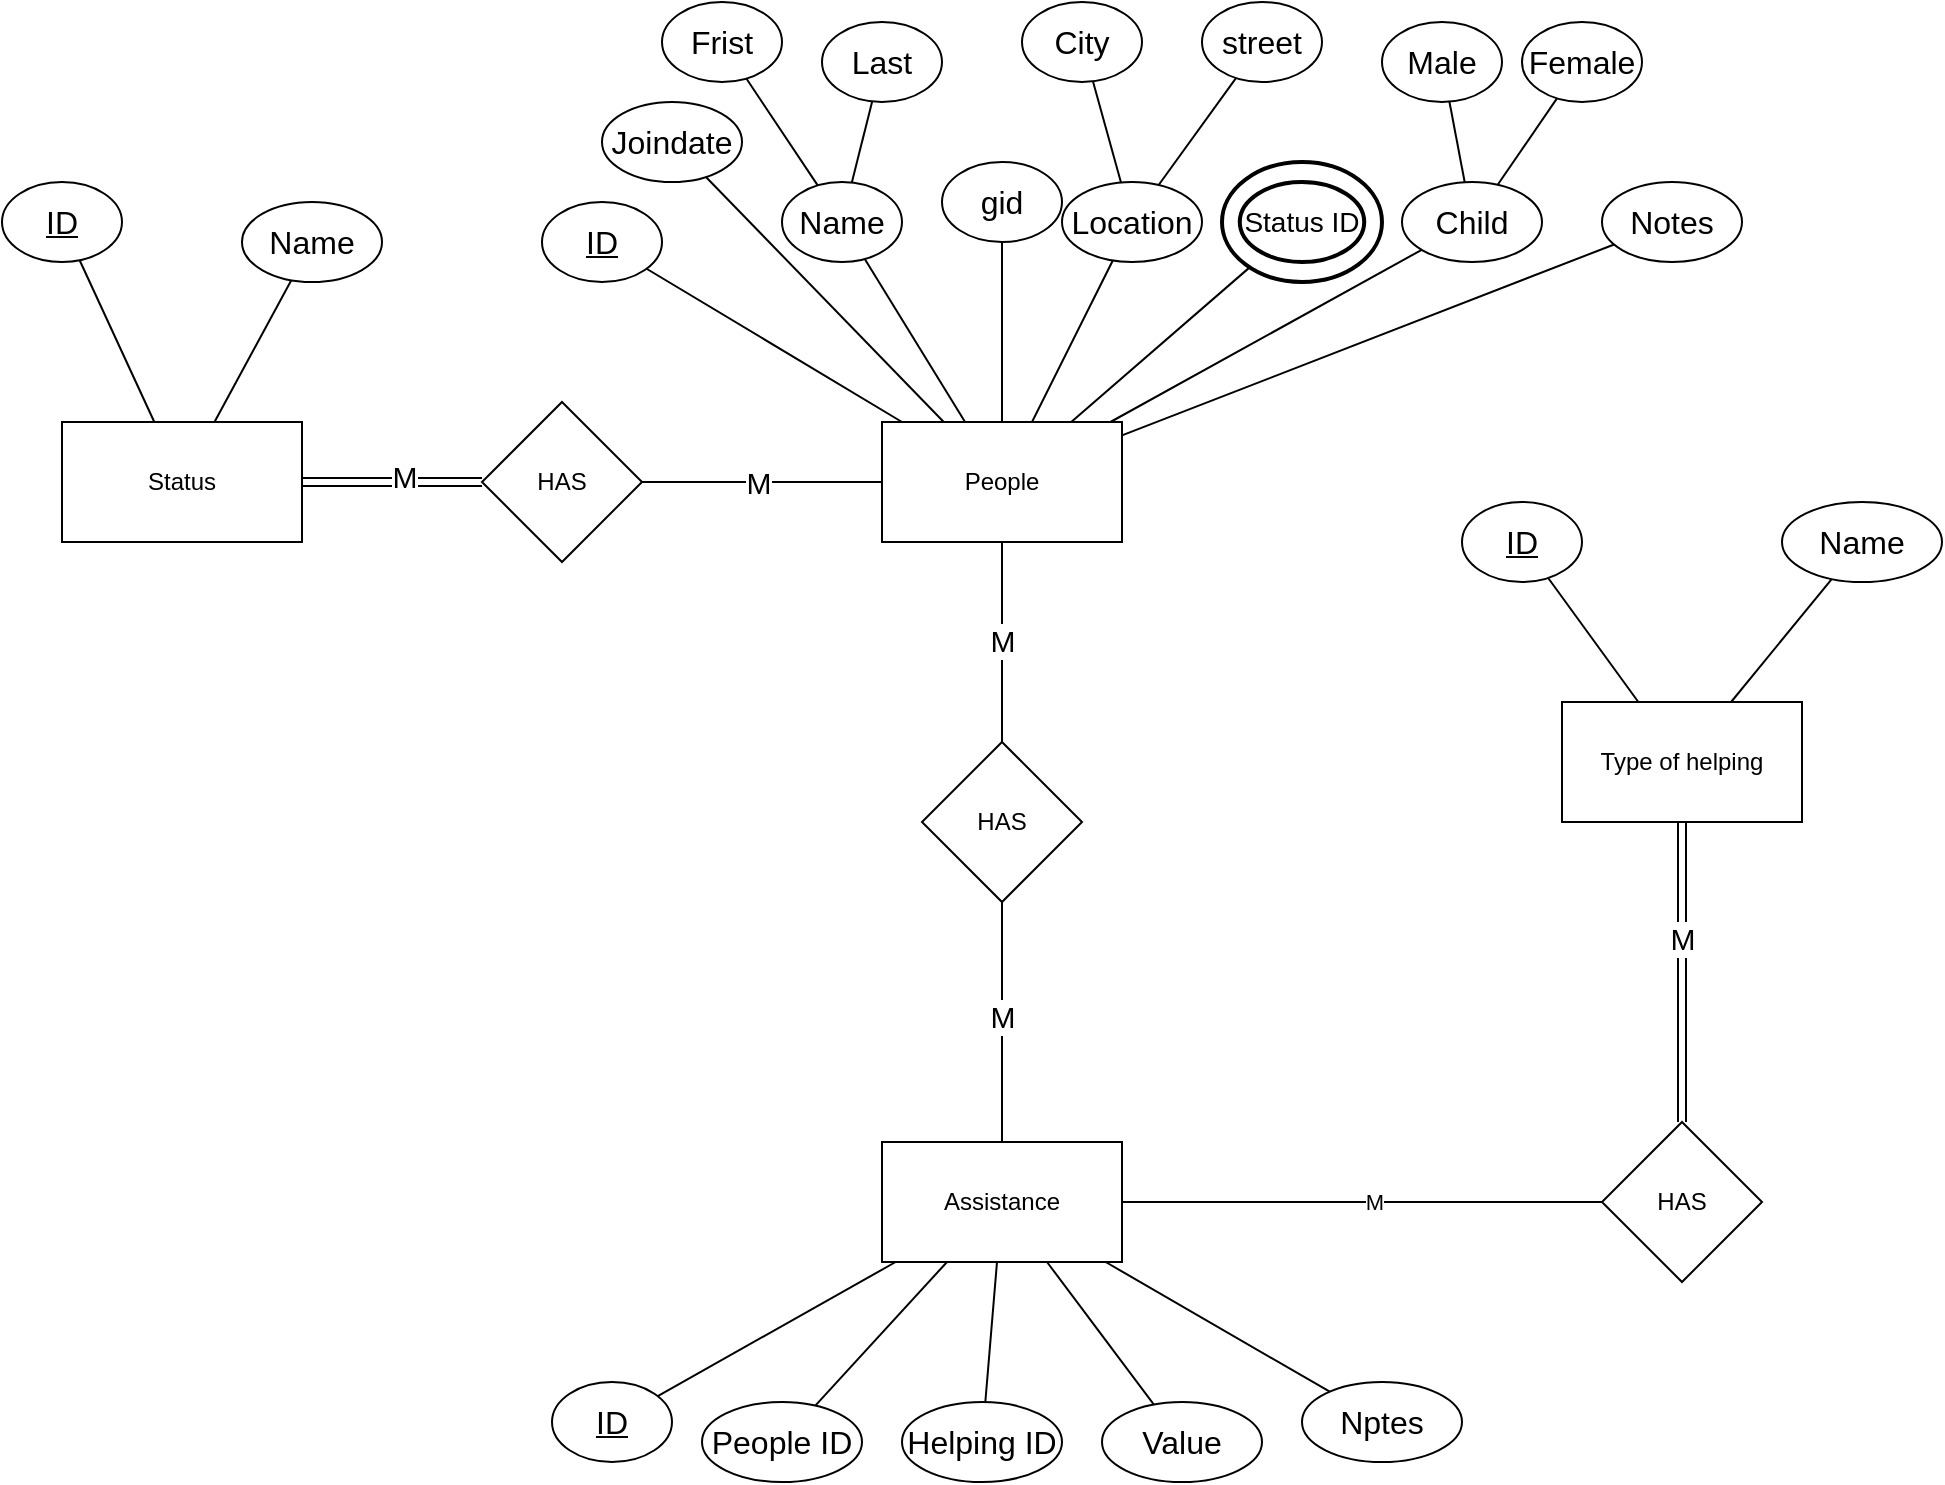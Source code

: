 <mxfile version="26.0.4">
  <diagram name="Page-1" id="3iMmzcl62ppbSr7Xm_OW">
    <mxGraphModel dx="1644" dy="828" grid="1" gridSize="10" guides="1" tooltips="1" connect="1" arrows="1" fold="1" page="1" pageScale="1" pageWidth="850" pageHeight="1100" math="0" shadow="0">
      <root>
        <mxCell id="0" />
        <mxCell id="1" parent="0" />
        <mxCell id="lTtLDGQLzRc-kAf-tpgz-1" value="People" style="rounded=0;whiteSpace=wrap;html=1;" parent="1" vertex="1">
          <mxGeometry x="180" y="230" width="120" height="60" as="geometry" />
        </mxCell>
        <mxCell id="lTtLDGQLzRc-kAf-tpgz-2" value="&lt;font style=&quot;font-size: 16px;&quot;&gt;&lt;u&gt;ID&lt;/u&gt;&lt;/font&gt;" style="ellipse;whiteSpace=wrap;html=1;" parent="1" vertex="1">
          <mxGeometry x="10" y="120" width="60" height="40" as="geometry" />
        </mxCell>
        <mxCell id="lTtLDGQLzRc-kAf-tpgz-3" value="&lt;font style=&quot;font-size: 16px;&quot;&gt;Name&lt;/font&gt;" style="ellipse;whiteSpace=wrap;html=1;" parent="1" vertex="1">
          <mxGeometry x="130" y="110" width="60" height="40" as="geometry" />
        </mxCell>
        <mxCell id="lTtLDGQLzRc-kAf-tpgz-4" value="&lt;font style=&quot;font-size: 16px;&quot;&gt;Last&lt;/font&gt;" style="ellipse;whiteSpace=wrap;html=1;" parent="1" vertex="1">
          <mxGeometry x="150" y="30" width="60" height="40" as="geometry" />
        </mxCell>
        <mxCell id="lTtLDGQLzRc-kAf-tpgz-5" value="&lt;font style=&quot;font-size: 16px;&quot;&gt;Frist&lt;/font&gt;" style="ellipse;whiteSpace=wrap;html=1;" parent="1" vertex="1">
          <mxGeometry x="70" y="20" width="60" height="40" as="geometry" />
        </mxCell>
        <mxCell id="lTtLDGQLzRc-kAf-tpgz-6" value="&lt;font style=&quot;font-size: 16px;&quot;&gt;gid&lt;/font&gt;" style="ellipse;whiteSpace=wrap;html=1;" parent="1" vertex="1">
          <mxGeometry x="210" y="100" width="60" height="40" as="geometry" />
        </mxCell>
        <mxCell id="lTtLDGQLzRc-kAf-tpgz-7" value="&lt;font style=&quot;font-size: 16px;&quot;&gt;Location&lt;/font&gt;" style="ellipse;whiteSpace=wrap;html=1;" parent="1" vertex="1">
          <mxGeometry x="270" y="110" width="70" height="40" as="geometry" />
        </mxCell>
        <mxCell id="lTtLDGQLzRc-kAf-tpgz-8" value="&lt;font style=&quot;font-size: 16px;&quot;&gt;City&lt;/font&gt;" style="ellipse;whiteSpace=wrap;html=1;" parent="1" vertex="1">
          <mxGeometry x="250" y="20" width="60" height="40" as="geometry" />
        </mxCell>
        <mxCell id="lTtLDGQLzRc-kAf-tpgz-9" value="&lt;font style=&quot;font-size: 16px;&quot;&gt;street&lt;/font&gt;" style="ellipse;whiteSpace=wrap;html=1;" parent="1" vertex="1">
          <mxGeometry x="340" y="20" width="60" height="40" as="geometry" />
        </mxCell>
        <mxCell id="lTtLDGQLzRc-kAf-tpgz-10" value="&lt;span style=&quot;font-size: 16px;&quot;&gt;Child&lt;/span&gt;" style="ellipse;whiteSpace=wrap;html=1;" parent="1" vertex="1">
          <mxGeometry x="440" y="110" width="70" height="40" as="geometry" />
        </mxCell>
        <mxCell id="lTtLDGQLzRc-kAf-tpgz-12" value="&lt;font style=&quot;font-size: 16px;&quot;&gt;Male&lt;/font&gt;" style="ellipse;whiteSpace=wrap;html=1;" parent="1" vertex="1">
          <mxGeometry x="430" y="30" width="60" height="40" as="geometry" />
        </mxCell>
        <mxCell id="lTtLDGQLzRc-kAf-tpgz-13" value="&lt;font style=&quot;font-size: 16px;&quot;&gt;Female&lt;/font&gt;" style="ellipse;whiteSpace=wrap;html=1;" parent="1" vertex="1">
          <mxGeometry x="500" y="30" width="60" height="40" as="geometry" />
        </mxCell>
        <mxCell id="lTtLDGQLzRc-kAf-tpgz-15" value="&lt;font style=&quot;font-size: 16px;&quot;&gt;Notes&lt;/font&gt;" style="ellipse;whiteSpace=wrap;html=1;" parent="1" vertex="1">
          <mxGeometry x="540" y="110" width="70" height="40" as="geometry" />
        </mxCell>
        <mxCell id="lTtLDGQLzRc-kAf-tpgz-16" value="&lt;font style=&quot;font-size: 16px;&quot;&gt;Joindate&lt;/font&gt;" style="ellipse;whiteSpace=wrap;html=1;" parent="1" vertex="1">
          <mxGeometry x="40" y="70" width="70" height="40" as="geometry" />
        </mxCell>
        <mxCell id="lTtLDGQLzRc-kAf-tpgz-17" value="" style="endArrow=none;html=1;rounded=0;" parent="1" source="lTtLDGQLzRc-kAf-tpgz-1" target="lTtLDGQLzRc-kAf-tpgz-2" edge="1">
          <mxGeometry width="50" height="50" relative="1" as="geometry">
            <mxPoint x="180" y="440" as="sourcePoint" />
            <mxPoint x="230" y="390" as="targetPoint" />
          </mxGeometry>
        </mxCell>
        <mxCell id="lTtLDGQLzRc-kAf-tpgz-18" value="" style="endArrow=none;html=1;rounded=0;" parent="1" source="lTtLDGQLzRc-kAf-tpgz-1" target="lTtLDGQLzRc-kAf-tpgz-3" edge="1">
          <mxGeometry width="50" height="50" relative="1" as="geometry">
            <mxPoint x="208" y="240" as="sourcePoint" />
            <mxPoint x="90" y="155" as="targetPoint" />
          </mxGeometry>
        </mxCell>
        <mxCell id="lTtLDGQLzRc-kAf-tpgz-19" value="" style="endArrow=none;html=1;rounded=0;" parent="1" source="lTtLDGQLzRc-kAf-tpgz-1" target="lTtLDGQLzRc-kAf-tpgz-6" edge="1">
          <mxGeometry width="50" height="50" relative="1" as="geometry">
            <mxPoint x="232" y="240" as="sourcePoint" />
            <mxPoint x="181" y="159" as="targetPoint" />
          </mxGeometry>
        </mxCell>
        <mxCell id="lTtLDGQLzRc-kAf-tpgz-20" value="" style="endArrow=none;html=1;rounded=0;" parent="1" source="lTtLDGQLzRc-kAf-tpgz-1" target="lTtLDGQLzRc-kAf-tpgz-7" edge="1">
          <mxGeometry width="50" height="50" relative="1" as="geometry">
            <mxPoint x="252" y="240" as="sourcePoint" />
            <mxPoint x="258" y="160" as="targetPoint" />
          </mxGeometry>
        </mxCell>
        <mxCell id="lTtLDGQLzRc-kAf-tpgz-21" value="" style="endArrow=none;html=1;rounded=0;" parent="1" source="lTtLDGQLzRc-kAf-tpgz-1" target="lTtLDGQLzRc-kAf-tpgz-65" edge="1">
          <mxGeometry width="50" height="50" relative="1" as="geometry">
            <mxPoint x="274" y="240" as="sourcePoint" />
            <mxPoint x="340" y="158" as="targetPoint" />
          </mxGeometry>
        </mxCell>
        <mxCell id="lTtLDGQLzRc-kAf-tpgz-22" value="" style="endArrow=none;html=1;rounded=0;" parent="1" source="lTtLDGQLzRc-kAf-tpgz-1" target="lTtLDGQLzRc-kAf-tpgz-10" edge="1">
          <mxGeometry width="50" height="50" relative="1" as="geometry">
            <mxPoint x="310" y="267" as="sourcePoint" />
            <mxPoint x="390" y="262" as="targetPoint" />
          </mxGeometry>
        </mxCell>
        <mxCell id="lTtLDGQLzRc-kAf-tpgz-24" value="" style="endArrow=none;html=1;rounded=0;" parent="1" source="lTtLDGQLzRc-kAf-tpgz-1" target="lTtLDGQLzRc-kAf-tpgz-15" edge="1">
          <mxGeometry width="50" height="50" relative="1" as="geometry">
            <mxPoint x="310" y="242" as="sourcePoint" />
            <mxPoint x="498" y="153" as="targetPoint" />
          </mxGeometry>
        </mxCell>
        <mxCell id="lTtLDGQLzRc-kAf-tpgz-25" value="" style="endArrow=none;html=1;rounded=0;" parent="1" source="lTtLDGQLzRc-kAf-tpgz-1" target="lTtLDGQLzRc-kAf-tpgz-16" edge="1">
          <mxGeometry width="50" height="50" relative="1" as="geometry">
            <mxPoint x="190" y="270" as="sourcePoint" />
            <mxPoint x="120" y="270" as="targetPoint" />
          </mxGeometry>
        </mxCell>
        <mxCell id="lTtLDGQLzRc-kAf-tpgz-26" value="" style="endArrow=none;html=1;rounded=0;" parent="1" source="lTtLDGQLzRc-kAf-tpgz-3" target="lTtLDGQLzRc-kAf-tpgz-5" edge="1">
          <mxGeometry width="50" height="50" relative="1" as="geometry">
            <mxPoint x="282" y="240" as="sourcePoint" />
            <mxPoint x="231" y="159" as="targetPoint" />
          </mxGeometry>
        </mxCell>
        <mxCell id="lTtLDGQLzRc-kAf-tpgz-27" value="" style="endArrow=none;html=1;rounded=0;" parent="1" source="lTtLDGQLzRc-kAf-tpgz-3" target="lTtLDGQLzRc-kAf-tpgz-4" edge="1">
          <mxGeometry width="50" height="50" relative="1" as="geometry">
            <mxPoint x="207" y="122" as="sourcePoint" />
            <mxPoint x="173" y="78" as="targetPoint" />
          </mxGeometry>
        </mxCell>
        <mxCell id="lTtLDGQLzRc-kAf-tpgz-28" value="" style="endArrow=none;html=1;rounded=0;" parent="1" source="lTtLDGQLzRc-kAf-tpgz-7" target="lTtLDGQLzRc-kAf-tpgz-8" edge="1">
          <mxGeometry width="50" height="50" relative="1" as="geometry">
            <mxPoint x="227" y="121" as="sourcePoint" />
            <mxPoint x="243" y="79" as="targetPoint" />
          </mxGeometry>
        </mxCell>
        <mxCell id="lTtLDGQLzRc-kAf-tpgz-29" value="" style="endArrow=none;html=1;rounded=0;" parent="1" source="lTtLDGQLzRc-kAf-tpgz-7" target="lTtLDGQLzRc-kAf-tpgz-9" edge="1">
          <mxGeometry width="50" height="50" relative="1" as="geometry">
            <mxPoint x="399" y="120" as="sourcePoint" />
            <mxPoint x="386" y="80" as="targetPoint" />
          </mxGeometry>
        </mxCell>
        <mxCell id="lTtLDGQLzRc-kAf-tpgz-30" value="" style="endArrow=none;html=1;rounded=0;" parent="1" source="lTtLDGQLzRc-kAf-tpgz-10" target="lTtLDGQLzRc-kAf-tpgz-12" edge="1">
          <mxGeometry width="50" height="50" relative="1" as="geometry">
            <mxPoint x="420" y="122" as="sourcePoint" />
            <mxPoint x="456" y="78" as="targetPoint" />
          </mxGeometry>
        </mxCell>
        <mxCell id="lTtLDGQLzRc-kAf-tpgz-31" value="" style="endArrow=none;html=1;rounded=0;" parent="1" source="lTtLDGQLzRc-kAf-tpgz-10" target="lTtLDGQLzRc-kAf-tpgz-13" edge="1">
          <mxGeometry width="50" height="50" relative="1" as="geometry">
            <mxPoint x="569" y="120" as="sourcePoint" />
            <mxPoint x="556" y="80" as="targetPoint" />
          </mxGeometry>
        </mxCell>
        <mxCell id="lTtLDGQLzRc-kAf-tpgz-32" value="Assistance" style="rounded=0;whiteSpace=wrap;html=1;" parent="1" vertex="1">
          <mxGeometry x="180" y="590" width="120" height="60" as="geometry" />
        </mxCell>
        <mxCell id="lTtLDGQLzRc-kAf-tpgz-34" value="&lt;font style=&quot;font-size: 16px;&quot;&gt;&lt;u&gt;ID&lt;/u&gt;&lt;/font&gt;" style="ellipse;whiteSpace=wrap;html=1;" parent="1" vertex="1">
          <mxGeometry x="15" y="710" width="60" height="40" as="geometry" />
        </mxCell>
        <mxCell id="lTtLDGQLzRc-kAf-tpgz-35" value="" style="endArrow=none;html=1;rounded=0;" parent="1" source="lTtLDGQLzRc-kAf-tpgz-34" target="lTtLDGQLzRc-kAf-tpgz-32" edge="1">
          <mxGeometry width="50" height="50" relative="1" as="geometry">
            <mxPoint x="80" y="700" as="sourcePoint" />
            <mxPoint x="130" y="650" as="targetPoint" />
          </mxGeometry>
        </mxCell>
        <mxCell id="lTtLDGQLzRc-kAf-tpgz-36" value="&lt;span style=&quot;font-size: 16px;&quot;&gt;People ID&lt;/span&gt;" style="ellipse;whiteSpace=wrap;html=1;" parent="1" vertex="1">
          <mxGeometry x="90" y="720" width="80" height="40" as="geometry" />
        </mxCell>
        <mxCell id="lTtLDGQLzRc-kAf-tpgz-37" value="&lt;span style=&quot;font-size: 16px;&quot;&gt;Helping ID&lt;/span&gt;" style="ellipse;whiteSpace=wrap;html=1;" parent="1" vertex="1">
          <mxGeometry x="190" y="720" width="80" height="40" as="geometry" />
        </mxCell>
        <mxCell id="lTtLDGQLzRc-kAf-tpgz-38" value="&lt;span style=&quot;font-size: 16px;&quot;&gt;Value&lt;/span&gt;" style="ellipse;whiteSpace=wrap;html=1;" parent="1" vertex="1">
          <mxGeometry x="290" y="720" width="80" height="40" as="geometry" />
        </mxCell>
        <mxCell id="lTtLDGQLzRc-kAf-tpgz-39" value="&lt;span style=&quot;font-size: 16px;&quot;&gt;Nptes&lt;/span&gt;" style="ellipse;whiteSpace=wrap;html=1;" parent="1" vertex="1">
          <mxGeometry x="390" y="710" width="80" height="40" as="geometry" />
        </mxCell>
        <mxCell id="lTtLDGQLzRc-kAf-tpgz-40" value="" style="endArrow=none;html=1;rounded=0;" parent="1" source="lTtLDGQLzRc-kAf-tpgz-36" target="lTtLDGQLzRc-kAf-tpgz-32" edge="1">
          <mxGeometry width="50" height="50" relative="1" as="geometry">
            <mxPoint x="102" y="726" as="sourcePoint" />
            <mxPoint x="211" y="660" as="targetPoint" />
          </mxGeometry>
        </mxCell>
        <mxCell id="lTtLDGQLzRc-kAf-tpgz-41" value="" style="endArrow=none;html=1;rounded=0;" parent="1" source="lTtLDGQLzRc-kAf-tpgz-37" target="lTtLDGQLzRc-kAf-tpgz-32" edge="1">
          <mxGeometry width="50" height="50" relative="1" as="geometry">
            <mxPoint x="202" y="721" as="sourcePoint" />
            <mxPoint x="241" y="660" as="targetPoint" />
          </mxGeometry>
        </mxCell>
        <mxCell id="lTtLDGQLzRc-kAf-tpgz-42" value="" style="endArrow=none;html=1;rounded=0;" parent="1" source="lTtLDGQLzRc-kAf-tpgz-38" target="lTtLDGQLzRc-kAf-tpgz-32" edge="1">
          <mxGeometry width="50" height="50" relative="1" as="geometry">
            <mxPoint x="293" y="720" as="sourcePoint" />
            <mxPoint x="271" y="660" as="targetPoint" />
          </mxGeometry>
        </mxCell>
        <mxCell id="lTtLDGQLzRc-kAf-tpgz-43" value="" style="endArrow=none;html=1;rounded=0;" parent="1" source="lTtLDGQLzRc-kAf-tpgz-39" target="lTtLDGQLzRc-kAf-tpgz-32" edge="1">
          <mxGeometry width="50" height="50" relative="1" as="geometry">
            <mxPoint x="387" y="723" as="sourcePoint" />
            <mxPoint x="301" y="660" as="targetPoint" />
          </mxGeometry>
        </mxCell>
        <mxCell id="lTtLDGQLzRc-kAf-tpgz-45" value="HAS" style="rhombus;whiteSpace=wrap;html=1;" parent="1" vertex="1">
          <mxGeometry x="200" y="390" width="80" height="80" as="geometry" />
        </mxCell>
        <mxCell id="lTtLDGQLzRc-kAf-tpgz-46" value="" style="endArrow=none;html=1;rounded=0;" parent="1" source="lTtLDGQLzRc-kAf-tpgz-45" target="lTtLDGQLzRc-kAf-tpgz-1" edge="1">
          <mxGeometry width="50" height="50" relative="1" as="geometry">
            <mxPoint x="270" y="390" as="sourcePoint" />
            <mxPoint x="320" y="340" as="targetPoint" />
          </mxGeometry>
        </mxCell>
        <mxCell id="lTtLDGQLzRc-kAf-tpgz-48" value="&lt;font style=&quot;font-size: 15px;&quot;&gt;M&lt;/font&gt;" style="edgeLabel;html=1;align=center;verticalAlign=middle;resizable=0;points=[];" parent="lTtLDGQLzRc-kAf-tpgz-46" vertex="1" connectable="0">
          <mxGeometry x="0.02" y="-3" relative="1" as="geometry">
            <mxPoint x="-3" as="offset" />
          </mxGeometry>
        </mxCell>
        <mxCell id="lTtLDGQLzRc-kAf-tpgz-47" value="" style="endArrow=none;html=1;rounded=0;" parent="1" source="lTtLDGQLzRc-kAf-tpgz-32" target="lTtLDGQLzRc-kAf-tpgz-45" edge="1">
          <mxGeometry width="50" height="50" relative="1" as="geometry">
            <mxPoint x="10" y="460" as="sourcePoint" />
            <mxPoint x="60" y="410" as="targetPoint" />
          </mxGeometry>
        </mxCell>
        <mxCell id="lTtLDGQLzRc-kAf-tpgz-49" value="&lt;font style=&quot;font-size: 15px;&quot;&gt;M&lt;/font&gt;" style="edgeLabel;html=1;align=center;verticalAlign=middle;resizable=0;points=[];" parent="lTtLDGQLzRc-kAf-tpgz-47" vertex="1" connectable="0">
          <mxGeometry x="0.05" y="3" relative="1" as="geometry">
            <mxPoint x="3" as="offset" />
          </mxGeometry>
        </mxCell>
        <mxCell id="lTtLDGQLzRc-kAf-tpgz-52" value="Type of helping" style="rounded=0;whiteSpace=wrap;html=1;" parent="1" vertex="1">
          <mxGeometry x="520" y="370" width="120" height="60" as="geometry" />
        </mxCell>
        <mxCell id="lTtLDGQLzRc-kAf-tpgz-53" value="&lt;span style=&quot;font-size: 16px;&quot;&gt;Name&lt;/span&gt;" style="ellipse;whiteSpace=wrap;html=1;" parent="1" vertex="1">
          <mxGeometry x="630" y="270" width="80" height="40" as="geometry" />
        </mxCell>
        <mxCell id="lTtLDGQLzRc-kAf-tpgz-54" value="&lt;font style=&quot;font-size: 16px;&quot;&gt;&lt;u&gt;ID&lt;/u&gt;&lt;/font&gt;" style="ellipse;whiteSpace=wrap;html=1;" parent="1" vertex="1">
          <mxGeometry x="470" y="270" width="60" height="40" as="geometry" />
        </mxCell>
        <mxCell id="lTtLDGQLzRc-kAf-tpgz-55" value="" style="endArrow=none;html=1;rounded=0;" parent="1" source="lTtLDGQLzRc-kAf-tpgz-52" target="lTtLDGQLzRc-kAf-tpgz-54" edge="1">
          <mxGeometry width="50" height="50" relative="1" as="geometry">
            <mxPoint x="430" y="470" as="sourcePoint" />
            <mxPoint x="480" y="420" as="targetPoint" />
          </mxGeometry>
        </mxCell>
        <mxCell id="lTtLDGQLzRc-kAf-tpgz-56" value="" style="endArrow=none;html=1;rounded=0;" parent="1" source="lTtLDGQLzRc-kAf-tpgz-52" target="lTtLDGQLzRc-kAf-tpgz-53" edge="1">
          <mxGeometry width="50" height="50" relative="1" as="geometry">
            <mxPoint x="568" y="380" as="sourcePoint" />
            <mxPoint x="523" y="318" as="targetPoint" />
          </mxGeometry>
        </mxCell>
        <mxCell id="lTtLDGQLzRc-kAf-tpgz-57" value="HAS" style="rhombus;whiteSpace=wrap;html=1;" parent="1" vertex="1">
          <mxGeometry x="540" y="580" width="80" height="80" as="geometry" />
        </mxCell>
        <mxCell id="lTtLDGQLzRc-kAf-tpgz-60" value="" style="endArrow=none;html=1;rounded=0;shape=link;" parent="1" source="lTtLDGQLzRc-kAf-tpgz-52" target="lTtLDGQLzRc-kAf-tpgz-57" edge="1">
          <mxGeometry width="50" height="50" relative="1" as="geometry">
            <mxPoint x="568" y="380" as="sourcePoint" />
            <mxPoint x="523" y="318" as="targetPoint" />
          </mxGeometry>
        </mxCell>
        <mxCell id="lTtLDGQLzRc-kAf-tpgz-62" value="&lt;font style=&quot;font-size: 15px;&quot;&gt;M&lt;/font&gt;" style="edgeLabel;html=1;align=center;verticalAlign=middle;resizable=0;points=[];" parent="lTtLDGQLzRc-kAf-tpgz-60" vertex="1" connectable="0">
          <mxGeometry x="-0.227" y="2" relative="1" as="geometry">
            <mxPoint x="-2" as="offset" />
          </mxGeometry>
        </mxCell>
        <mxCell id="lTtLDGQLzRc-kAf-tpgz-61" value="" style="endArrow=none;html=1;rounded=0;" parent="1" source="lTtLDGQLzRc-kAf-tpgz-57" target="lTtLDGQLzRc-kAf-tpgz-32" edge="1">
          <mxGeometry width="50" height="50" relative="1" as="geometry">
            <mxPoint x="551" y="440" as="sourcePoint" />
            <mxPoint x="483" y="493" as="targetPoint" />
          </mxGeometry>
        </mxCell>
        <mxCell id="lTtLDGQLzRc-kAf-tpgz-64" value="M" style="edgeLabel;html=1;align=center;verticalAlign=middle;resizable=0;points=[];" parent="lTtLDGQLzRc-kAf-tpgz-61" vertex="1" connectable="0">
          <mxGeometry x="-0.048" relative="1" as="geometry">
            <mxPoint as="offset" />
          </mxGeometry>
        </mxCell>
        <mxCell id="lTtLDGQLzRc-kAf-tpgz-66" value="" style="group" parent="1" vertex="1" connectable="0">
          <mxGeometry x="350" y="100" width="80" height="60" as="geometry" />
        </mxCell>
        <mxCell id="lTtLDGQLzRc-kAf-tpgz-65" value="" style="ellipse;whiteSpace=wrap;html=1;strokeColor=default;strokeWidth=2;shadow=0;fillColor=none;" parent="lTtLDGQLzRc-kAf-tpgz-66" vertex="1">
          <mxGeometry width="80" height="60" as="geometry" />
        </mxCell>
        <mxCell id="lTtLDGQLzRc-kAf-tpgz-14" value="&lt;font style=&quot;font-size: 14px;&quot;&gt;Status ID&lt;/font&gt;" style="ellipse;whiteSpace=wrap;html=1;strokeColor=default;strokeWidth=2;shadow=0;" parent="lTtLDGQLzRc-kAf-tpgz-66" vertex="1">
          <mxGeometry x="8.889" y="10.0" width="62.222" height="40.0" as="geometry" />
        </mxCell>
        <mxCell id="lTtLDGQLzRc-kAf-tpgz-67" value="Status" style="rounded=0;whiteSpace=wrap;html=1;" parent="1" vertex="1">
          <mxGeometry x="-230" y="230" width="120" height="60" as="geometry" />
        </mxCell>
        <mxCell id="lTtLDGQLzRc-kAf-tpgz-68" value="&lt;font style=&quot;font-size: 16px;&quot;&gt;&lt;u&gt;ID&lt;/u&gt;&lt;/font&gt;" style="ellipse;whiteSpace=wrap;html=1;" parent="1" vertex="1">
          <mxGeometry x="-260" y="110" width="60" height="40" as="geometry" />
        </mxCell>
        <mxCell id="lTtLDGQLzRc-kAf-tpgz-69" value="&lt;font style=&quot;font-size: 16px;&quot;&gt;Name&lt;/font&gt;" style="ellipse;whiteSpace=wrap;html=1;" parent="1" vertex="1">
          <mxGeometry x="-140" y="120" width="70" height="40" as="geometry" />
        </mxCell>
        <mxCell id="lTtLDGQLzRc-kAf-tpgz-70" value="" style="endArrow=none;html=1;rounded=0;" parent="1" source="lTtLDGQLzRc-kAf-tpgz-67" target="lTtLDGQLzRc-kAf-tpgz-69" edge="1">
          <mxGeometry width="50" height="50" relative="1" as="geometry">
            <mxPoint x="90" y="50" as="sourcePoint" />
            <mxPoint x="-10" y="50" as="targetPoint" />
          </mxGeometry>
        </mxCell>
        <mxCell id="lTtLDGQLzRc-kAf-tpgz-71" value="" style="endArrow=none;html=1;rounded=0;" parent="1" source="lTtLDGQLzRc-kAf-tpgz-67" target="lTtLDGQLzRc-kAf-tpgz-68" edge="1">
          <mxGeometry width="50" height="50" relative="1" as="geometry">
            <mxPoint x="-129" y="220" as="sourcePoint" />
            <mxPoint x="-102" y="150" as="targetPoint" />
          </mxGeometry>
        </mxCell>
        <mxCell id="lTtLDGQLzRc-kAf-tpgz-72" value="HAS" style="rhombus;whiteSpace=wrap;html=1;" parent="1" vertex="1">
          <mxGeometry x="-20" y="220" width="80" height="80" as="geometry" />
        </mxCell>
        <mxCell id="lTtLDGQLzRc-kAf-tpgz-73" value="" style="endArrow=none;html=1;rounded=0;" parent="1" source="lTtLDGQLzRc-kAf-tpgz-72" target="lTtLDGQLzRc-kAf-tpgz-1" edge="1">
          <mxGeometry width="50" height="50" relative="1" as="geometry">
            <mxPoint x="130" y="400" as="sourcePoint" />
            <mxPoint x="100" y="300" as="targetPoint" />
          </mxGeometry>
        </mxCell>
        <mxCell id="lTtLDGQLzRc-kAf-tpgz-74" value="&lt;font style=&quot;font-size: 15px;&quot;&gt;M&lt;/font&gt;" style="edgeLabel;html=1;align=center;verticalAlign=middle;resizable=0;points=[];" parent="lTtLDGQLzRc-kAf-tpgz-73" vertex="1" connectable="0">
          <mxGeometry x="0.02" y="-3" relative="1" as="geometry">
            <mxPoint x="-3" y="-3" as="offset" />
          </mxGeometry>
        </mxCell>
        <mxCell id="lTtLDGQLzRc-kAf-tpgz-75" value="" style="endArrow=none;html=1;rounded=0;shape=link;" parent="1" source="lTtLDGQLzRc-kAf-tpgz-67" target="lTtLDGQLzRc-kAf-tpgz-72" edge="1">
          <mxGeometry width="50" height="50" relative="1" as="geometry">
            <mxPoint x="100" y="600" as="sourcePoint" />
            <mxPoint x="-80" y="420" as="targetPoint" />
          </mxGeometry>
        </mxCell>
        <mxCell id="lTtLDGQLzRc-kAf-tpgz-76" value="&lt;font style=&quot;font-size: 15px;&quot;&gt;M&lt;/font&gt;" style="edgeLabel;html=1;align=center;verticalAlign=middle;resizable=0;points=[];" parent="lTtLDGQLzRc-kAf-tpgz-75" vertex="1" connectable="0">
          <mxGeometry x="0.05" y="3" relative="1" as="geometry">
            <mxPoint x="3" as="offset" />
          </mxGeometry>
        </mxCell>
      </root>
    </mxGraphModel>
  </diagram>
</mxfile>
